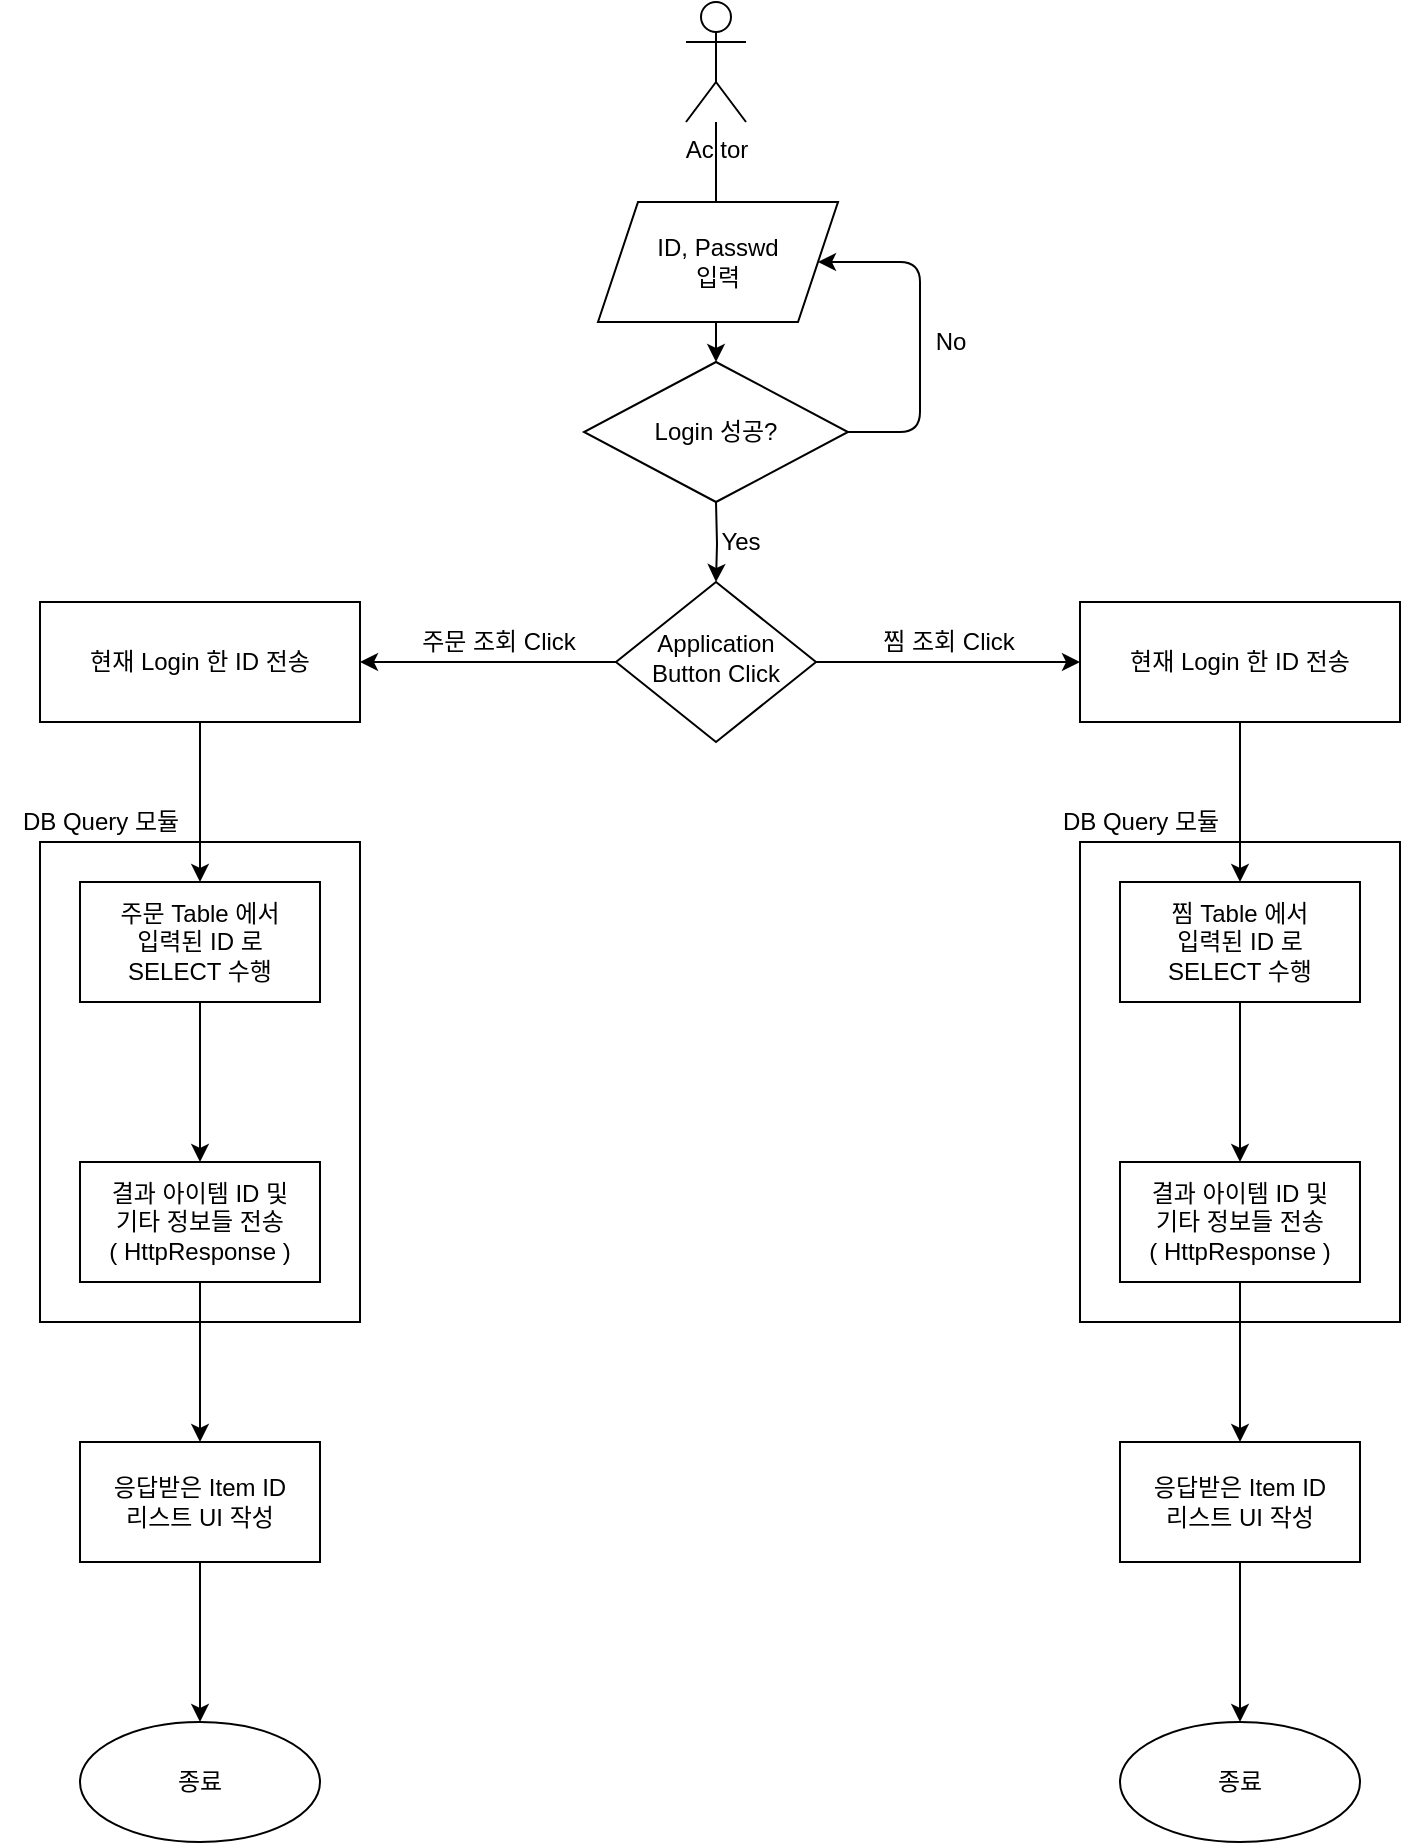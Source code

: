 <mxfile version="14.7.6" type="github">
  <diagram id="C5RBs43oDa-KdzZeNtuy" name="Page-1">
    <mxGraphModel dx="751" dy="1104" grid="1" gridSize="10" guides="1" tooltips="1" connect="1" arrows="1" fold="1" page="1" pageScale="1" pageWidth="827" pageHeight="1169" math="0" shadow="0">
      <root>
        <mxCell id="WIyWlLk6GJQsqaUBKTNV-0" />
        <mxCell id="WIyWlLk6GJQsqaUBKTNV-1" parent="WIyWlLk6GJQsqaUBKTNV-0" />
        <mxCell id="K8ocvImRnjex33F1LI7K-52" value="" style="rounded=0;whiteSpace=wrap;html=1;" vertex="1" parent="WIyWlLk6GJQsqaUBKTNV-1">
          <mxGeometry x="590" y="420" width="160" height="240" as="geometry" />
        </mxCell>
        <mxCell id="K8ocvImRnjex33F1LI7K-53" value="DB Query 모듈" style="text;html=1;align=center;verticalAlign=middle;resizable=0;points=[];autosize=1;strokeColor=none;" vertex="1" parent="WIyWlLk6GJQsqaUBKTNV-1">
          <mxGeometry x="570" y="400" width="100" height="20" as="geometry" />
        </mxCell>
        <mxCell id="K8ocvImRnjex33F1LI7K-50" value="" style="rounded=0;whiteSpace=wrap;html=1;" vertex="1" parent="WIyWlLk6GJQsqaUBKTNV-1">
          <mxGeometry x="70" y="420" width="160" height="240" as="geometry" />
        </mxCell>
        <mxCell id="K8ocvImRnjex33F1LI7K-8" value="" style="edgeStyle=orthogonalEdgeStyle;rounded=0;orthogonalLoop=1;jettySize=auto;html=1;entryX=1;entryY=0.5;entryDx=0;entryDy=0;" edge="1" parent="WIyWlLk6GJQsqaUBKTNV-1" source="WIyWlLk6GJQsqaUBKTNV-6" target="K8ocvImRnjex33F1LI7K-31">
          <mxGeometry relative="1" as="geometry">
            <mxPoint x="234" y="330" as="targetPoint" />
          </mxGeometry>
        </mxCell>
        <mxCell id="K8ocvImRnjex33F1LI7K-12" value="" style="edgeStyle=orthogonalEdgeStyle;rounded=0;orthogonalLoop=1;jettySize=auto;html=1;entryX=0;entryY=0.5;entryDx=0;entryDy=0;" edge="1" parent="WIyWlLk6GJQsqaUBKTNV-1" source="WIyWlLk6GJQsqaUBKTNV-6" target="K8ocvImRnjex33F1LI7K-32">
          <mxGeometry relative="1" as="geometry">
            <mxPoint x="594" y="330" as="targetPoint" />
          </mxGeometry>
        </mxCell>
        <mxCell id="WIyWlLk6GJQsqaUBKTNV-6" value="Application&lt;br&gt;Button Click" style="rhombus;whiteSpace=wrap;html=1;shadow=0;fontFamily=Helvetica;fontSize=12;align=center;strokeWidth=1;spacing=6;spacingTop=-4;" parent="WIyWlLk6GJQsqaUBKTNV-1" vertex="1">
          <mxGeometry x="358" y="290" width="100" height="80" as="geometry" />
        </mxCell>
        <mxCell id="K8ocvImRnjex33F1LI7K-28" value="" style="edgeStyle=orthogonalEdgeStyle;rounded=0;orthogonalLoop=1;jettySize=auto;html=1;" edge="1" parent="WIyWlLk6GJQsqaUBKTNV-1" source="K8ocvImRnjex33F1LI7K-0" target="K8ocvImRnjex33F1LI7K-25">
          <mxGeometry relative="1" as="geometry" />
        </mxCell>
        <mxCell id="K8ocvImRnjex33F1LI7K-0" value="Ac tor" style="shape=umlActor;verticalLabelPosition=bottom;verticalAlign=top;html=1;outlineConnect=0;" vertex="1" parent="WIyWlLk6GJQsqaUBKTNV-1">
          <mxGeometry x="393" width="30" height="60" as="geometry" />
        </mxCell>
        <mxCell id="K8ocvImRnjex33F1LI7K-9" value="주문 조회 Click" style="text;html=1;align=center;verticalAlign=middle;resizable=0;points=[];autosize=1;strokeColor=none;" vertex="1" parent="WIyWlLk6GJQsqaUBKTNV-1">
          <mxGeometry x="249" y="310" width="100" height="20" as="geometry" />
        </mxCell>
        <mxCell id="K8ocvImRnjex33F1LI7K-13" value="찜 조회 Click" style="text;html=1;align=center;verticalAlign=middle;resizable=0;points=[];autosize=1;strokeColor=none;" vertex="1" parent="WIyWlLk6GJQsqaUBKTNV-1">
          <mxGeometry x="484" y="310" width="80" height="20" as="geometry" />
        </mxCell>
        <mxCell id="K8ocvImRnjex33F1LI7K-19" value="ID, Passwd&lt;br&gt;입력" style="shape=parallelogram;perimeter=parallelogramPerimeter;whiteSpace=wrap;html=1;fixedSize=1;" vertex="1" parent="WIyWlLk6GJQsqaUBKTNV-1">
          <mxGeometry x="349" y="100" width="120" height="60" as="geometry" />
        </mxCell>
        <mxCell id="K8ocvImRnjex33F1LI7K-23" value="" style="edgeStyle=orthogonalEdgeStyle;rounded=0;orthogonalLoop=1;jettySize=auto;html=1;" edge="1" parent="WIyWlLk6GJQsqaUBKTNV-1" target="WIyWlLk6GJQsqaUBKTNV-6">
          <mxGeometry relative="1" as="geometry">
            <mxPoint x="408" y="250" as="sourcePoint" />
          </mxGeometry>
        </mxCell>
        <mxCell id="K8ocvImRnjex33F1LI7K-25" value="Login 성공?" style="rhombus;whiteSpace=wrap;html=1;" vertex="1" parent="WIyWlLk6GJQsqaUBKTNV-1">
          <mxGeometry x="342" y="180" width="132" height="70" as="geometry" />
        </mxCell>
        <mxCell id="K8ocvImRnjex33F1LI7K-27" value="Yes" style="text;html=1;align=center;verticalAlign=middle;resizable=0;points=[];autosize=1;strokeColor=none;" vertex="1" parent="WIyWlLk6GJQsqaUBKTNV-1">
          <mxGeometry x="400" y="260" width="40" height="20" as="geometry" />
        </mxCell>
        <mxCell id="K8ocvImRnjex33F1LI7K-29" value="" style="endArrow=classic;html=1;exitX=1;exitY=0.5;exitDx=0;exitDy=0;entryX=1;entryY=0.5;entryDx=0;entryDy=0;" edge="1" parent="WIyWlLk6GJQsqaUBKTNV-1" source="K8ocvImRnjex33F1LI7K-25" target="K8ocvImRnjex33F1LI7K-19">
          <mxGeometry width="50" height="50" relative="1" as="geometry">
            <mxPoint x="360" y="440" as="sourcePoint" />
            <mxPoint x="460" y="140" as="targetPoint" />
            <Array as="points">
              <mxPoint x="510" y="215" />
              <mxPoint x="510" y="130" />
            </Array>
          </mxGeometry>
        </mxCell>
        <mxCell id="K8ocvImRnjex33F1LI7K-30" value="No" style="text;html=1;align=center;verticalAlign=middle;resizable=0;points=[];autosize=1;strokeColor=none;" vertex="1" parent="WIyWlLk6GJQsqaUBKTNV-1">
          <mxGeometry x="510" y="160" width="30" height="20" as="geometry" />
        </mxCell>
        <mxCell id="K8ocvImRnjex33F1LI7K-35" value="" style="edgeStyle=orthogonalEdgeStyle;rounded=0;orthogonalLoop=1;jettySize=auto;html=1;" edge="1" parent="WIyWlLk6GJQsqaUBKTNV-1" source="K8ocvImRnjex33F1LI7K-31" target="K8ocvImRnjex33F1LI7K-34">
          <mxGeometry relative="1" as="geometry" />
        </mxCell>
        <mxCell id="K8ocvImRnjex33F1LI7K-31" value="현재 Login 한 ID 전송" style="rounded=0;whiteSpace=wrap;html=1;" vertex="1" parent="WIyWlLk6GJQsqaUBKTNV-1">
          <mxGeometry x="70" y="300" width="160" height="60" as="geometry" />
        </mxCell>
        <mxCell id="K8ocvImRnjex33F1LI7K-37" value="" style="edgeStyle=orthogonalEdgeStyle;rounded=0;orthogonalLoop=1;jettySize=auto;html=1;" edge="1" parent="WIyWlLk6GJQsqaUBKTNV-1" source="K8ocvImRnjex33F1LI7K-32" target="K8ocvImRnjex33F1LI7K-36">
          <mxGeometry relative="1" as="geometry" />
        </mxCell>
        <mxCell id="K8ocvImRnjex33F1LI7K-32" value="&lt;span&gt;현재 Login 한 ID 전송&lt;/span&gt;&lt;span&gt;&lt;br&gt;&lt;/span&gt;" style="rounded=0;whiteSpace=wrap;html=1;" vertex="1" parent="WIyWlLk6GJQsqaUBKTNV-1">
          <mxGeometry x="590" y="300" width="160" height="60" as="geometry" />
        </mxCell>
        <mxCell id="K8ocvImRnjex33F1LI7K-39" value="" style="edgeStyle=orthogonalEdgeStyle;rounded=0;orthogonalLoop=1;jettySize=auto;html=1;" edge="1" parent="WIyWlLk6GJQsqaUBKTNV-1" source="K8ocvImRnjex33F1LI7K-34" target="K8ocvImRnjex33F1LI7K-38">
          <mxGeometry relative="1" as="geometry" />
        </mxCell>
        <mxCell id="K8ocvImRnjex33F1LI7K-34" value="주문 Table 에서&lt;br&gt;입력된 ID 로&lt;br&gt;SELECT 수행" style="whiteSpace=wrap;html=1;rounded=0;" vertex="1" parent="WIyWlLk6GJQsqaUBKTNV-1">
          <mxGeometry x="90" y="440" width="120" height="60" as="geometry" />
        </mxCell>
        <mxCell id="K8ocvImRnjex33F1LI7K-41" value="" style="edgeStyle=orthogonalEdgeStyle;rounded=0;orthogonalLoop=1;jettySize=auto;html=1;" edge="1" parent="WIyWlLk6GJQsqaUBKTNV-1" source="K8ocvImRnjex33F1LI7K-36" target="K8ocvImRnjex33F1LI7K-40">
          <mxGeometry relative="1" as="geometry" />
        </mxCell>
        <mxCell id="K8ocvImRnjex33F1LI7K-36" value="&lt;span&gt;찜 Table 에서&lt;/span&gt;&lt;br&gt;&lt;span&gt;입력된 ID 로&lt;/span&gt;&lt;br&gt;&lt;span&gt;SELECT 수행&lt;/span&gt;" style="whiteSpace=wrap;html=1;rounded=0;" vertex="1" parent="WIyWlLk6GJQsqaUBKTNV-1">
          <mxGeometry x="610" y="440" width="120" height="60" as="geometry" />
        </mxCell>
        <mxCell id="K8ocvImRnjex33F1LI7K-49" value="" style="edgeStyle=orthogonalEdgeStyle;rounded=0;orthogonalLoop=1;jettySize=auto;html=1;" edge="1" parent="WIyWlLk6GJQsqaUBKTNV-1" source="K8ocvImRnjex33F1LI7K-38" target="K8ocvImRnjex33F1LI7K-48">
          <mxGeometry relative="1" as="geometry" />
        </mxCell>
        <mxCell id="K8ocvImRnjex33F1LI7K-38" value="결과 아이템 ID 및&lt;br&gt;기타 정보들 전송&lt;br&gt;( HttpResponse )" style="whiteSpace=wrap;html=1;rounded=0;" vertex="1" parent="WIyWlLk6GJQsqaUBKTNV-1">
          <mxGeometry x="90" y="580" width="120" height="60" as="geometry" />
        </mxCell>
        <mxCell id="K8ocvImRnjex33F1LI7K-47" value="" style="edgeStyle=orthogonalEdgeStyle;rounded=0;orthogonalLoop=1;jettySize=auto;html=1;" edge="1" parent="WIyWlLk6GJQsqaUBKTNV-1" source="K8ocvImRnjex33F1LI7K-40" target="K8ocvImRnjex33F1LI7K-46">
          <mxGeometry relative="1" as="geometry" />
        </mxCell>
        <mxCell id="K8ocvImRnjex33F1LI7K-40" value="&lt;span&gt;결과 아이템 ID 및&lt;/span&gt;&lt;br&gt;&lt;span&gt;기타 정보들 전송&lt;/span&gt;&lt;br&gt;&lt;span&gt;( HttpResponse )&lt;/span&gt;" style="whiteSpace=wrap;html=1;rounded=0;" vertex="1" parent="WIyWlLk6GJQsqaUBKTNV-1">
          <mxGeometry x="610" y="580" width="120" height="60" as="geometry" />
        </mxCell>
        <mxCell id="K8ocvImRnjex33F1LI7K-57" value="" style="edgeStyle=orthogonalEdgeStyle;rounded=0;orthogonalLoop=1;jettySize=auto;html=1;" edge="1" parent="WIyWlLk6GJQsqaUBKTNV-1" source="K8ocvImRnjex33F1LI7K-46" target="K8ocvImRnjex33F1LI7K-56">
          <mxGeometry relative="1" as="geometry" />
        </mxCell>
        <mxCell id="K8ocvImRnjex33F1LI7K-46" value="&lt;span&gt;응답받은 Item ID&lt;/span&gt;&lt;br&gt;&lt;span&gt;리스트 UI 작성&lt;/span&gt;" style="whiteSpace=wrap;html=1;rounded=0;" vertex="1" parent="WIyWlLk6GJQsqaUBKTNV-1">
          <mxGeometry x="610" y="720" width="120" height="60" as="geometry" />
        </mxCell>
        <mxCell id="K8ocvImRnjex33F1LI7K-55" value="" style="edgeStyle=orthogonalEdgeStyle;rounded=0;orthogonalLoop=1;jettySize=auto;html=1;" edge="1" parent="WIyWlLk6GJQsqaUBKTNV-1" source="K8ocvImRnjex33F1LI7K-48" target="K8ocvImRnjex33F1LI7K-54">
          <mxGeometry relative="1" as="geometry" />
        </mxCell>
        <mxCell id="K8ocvImRnjex33F1LI7K-48" value="응답받은 Item ID&lt;br&gt;리스트 UI 작성" style="whiteSpace=wrap;html=1;rounded=0;" vertex="1" parent="WIyWlLk6GJQsqaUBKTNV-1">
          <mxGeometry x="90" y="720" width="120" height="60" as="geometry" />
        </mxCell>
        <mxCell id="K8ocvImRnjex33F1LI7K-51" value="DB Query 모듈" style="text;html=1;align=center;verticalAlign=middle;resizable=0;points=[];autosize=1;strokeColor=none;" vertex="1" parent="WIyWlLk6GJQsqaUBKTNV-1">
          <mxGeometry x="50" y="400" width="100" height="20" as="geometry" />
        </mxCell>
        <mxCell id="K8ocvImRnjex33F1LI7K-54" value="종료" style="ellipse;whiteSpace=wrap;html=1;rounded=0;" vertex="1" parent="WIyWlLk6GJQsqaUBKTNV-1">
          <mxGeometry x="90" y="860" width="120" height="60" as="geometry" />
        </mxCell>
        <mxCell id="K8ocvImRnjex33F1LI7K-56" value="종료" style="ellipse;whiteSpace=wrap;html=1;rounded=0;" vertex="1" parent="WIyWlLk6GJQsqaUBKTNV-1">
          <mxGeometry x="610" y="860" width="120" height="60" as="geometry" />
        </mxCell>
      </root>
    </mxGraphModel>
  </diagram>
</mxfile>
